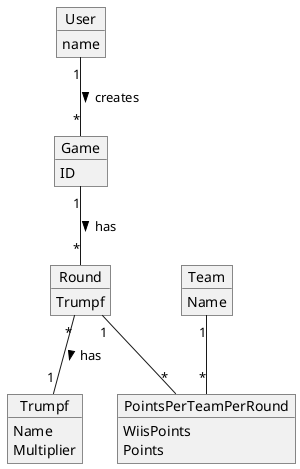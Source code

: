 @startuml ERD

object User {
    name
}

object Game {
    ID
}

object Team {
    Name
}

object Round {
    Trumpf
}

object PointsPerTeamPerRound {
    WiisPoints
    Points
}

object Trumpf {
    Name
    Multiplier
}

User "1" -- "*" Game : creates >
Game "1" -- "*" Round : has >
Round "*" -- "1" Trumpf : has >
Round "1" -- "*" PointsPerTeamPerRound
Team "1" -- "*" PointsPerTeamPerRound

@enduml